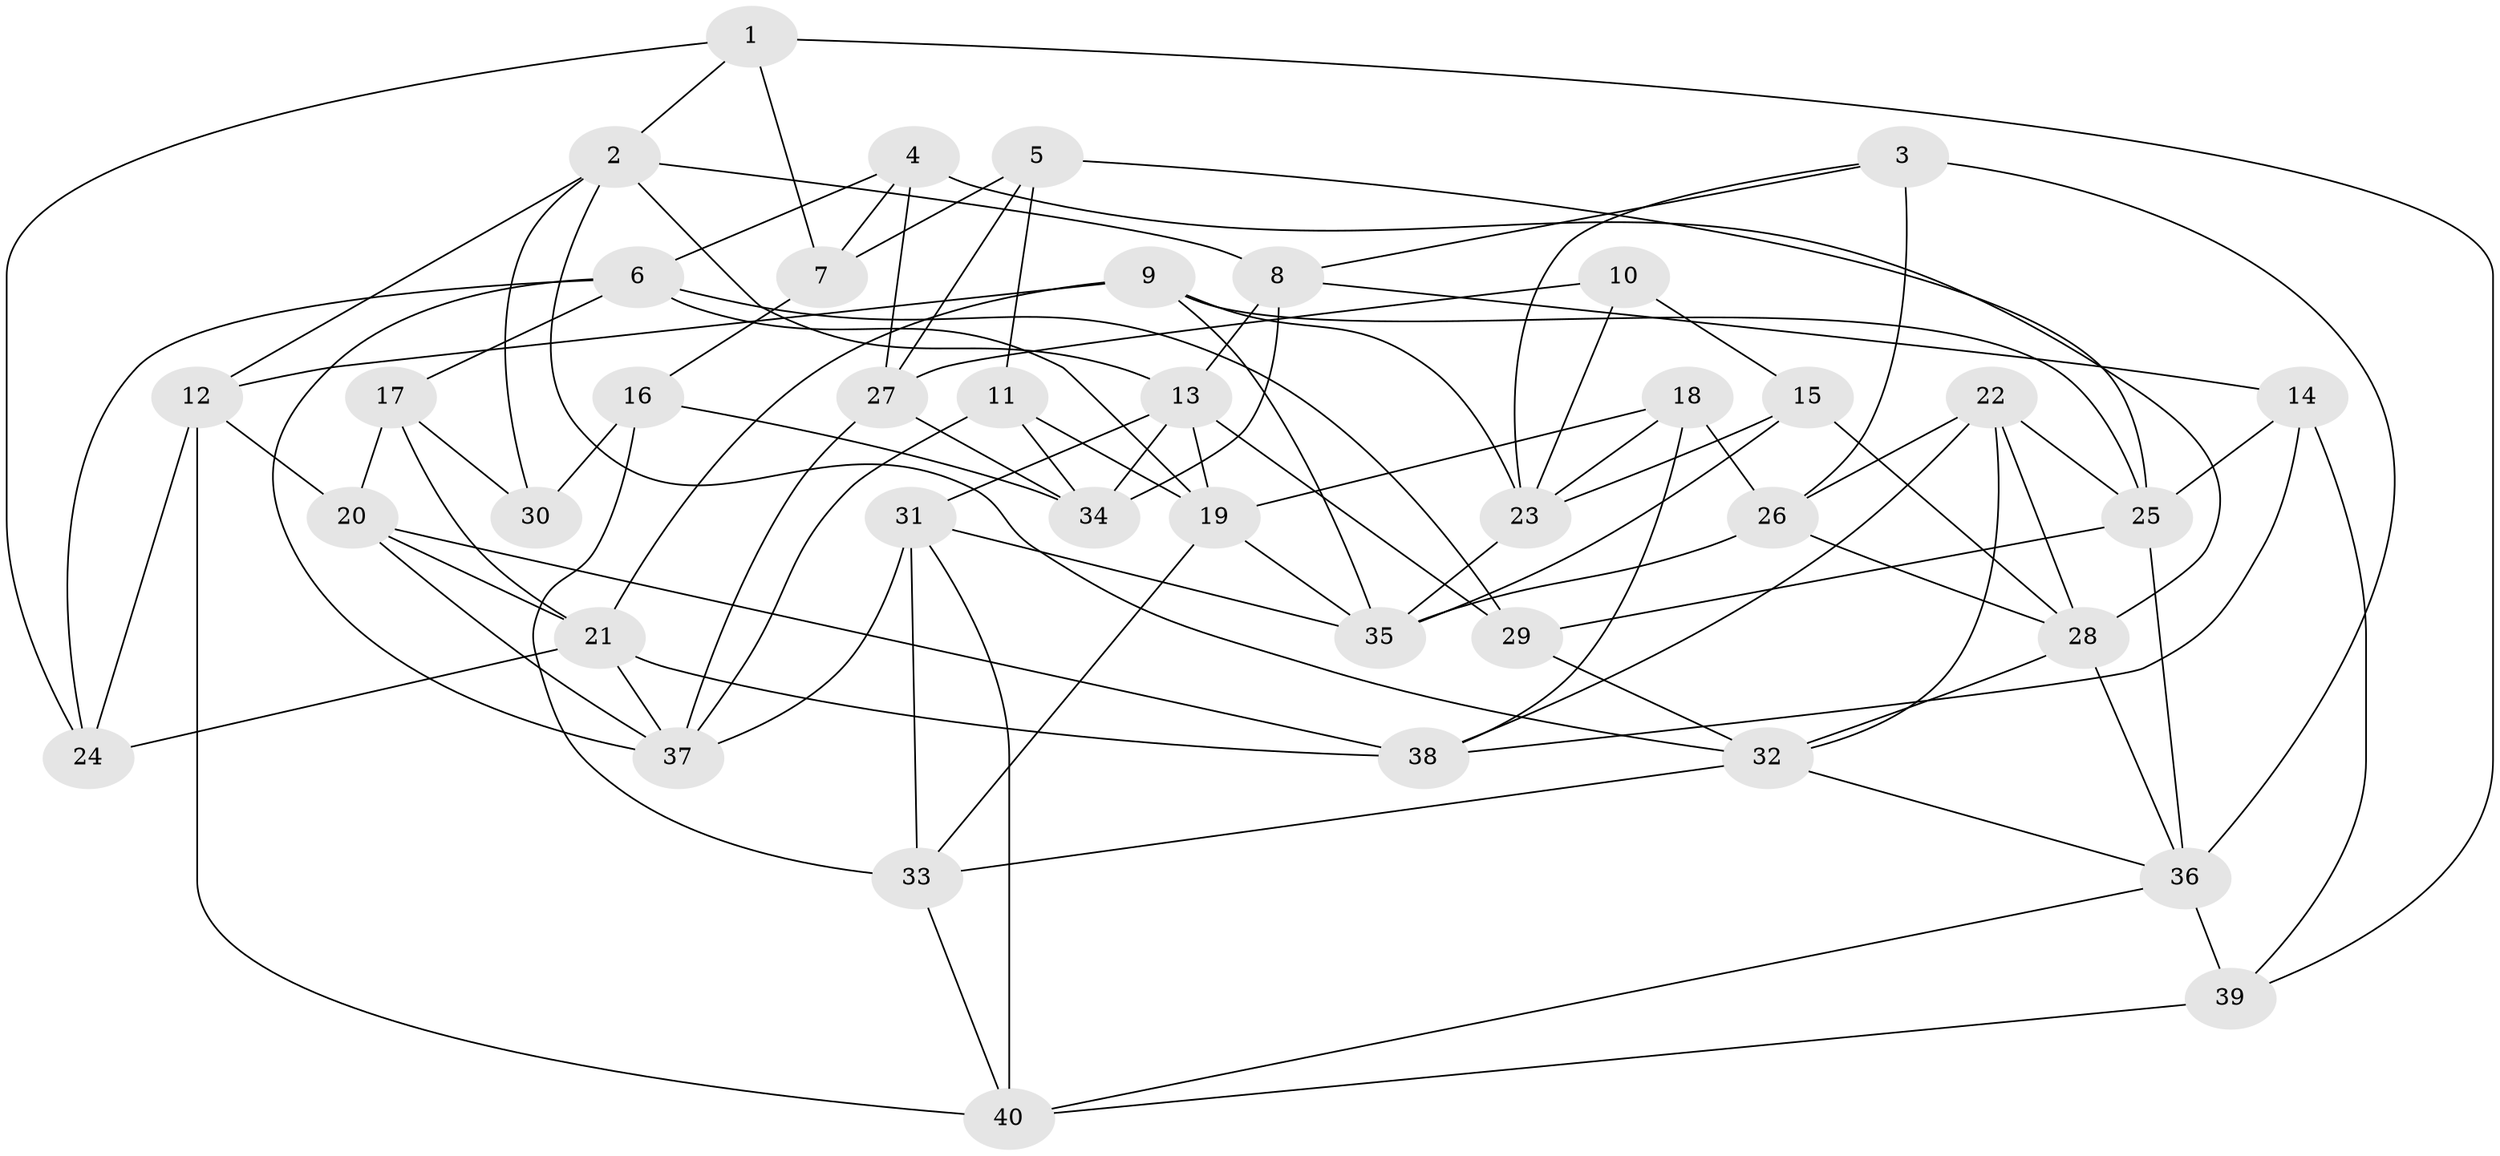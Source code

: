 // original degree distribution, {4: 1.0}
// Generated by graph-tools (version 1.1) at 2025/38/03/04/25 23:38:17]
// undirected, 40 vertices, 97 edges
graph export_dot {
  node [color=gray90,style=filled];
  1;
  2;
  3;
  4;
  5;
  6;
  7;
  8;
  9;
  10;
  11;
  12;
  13;
  14;
  15;
  16;
  17;
  18;
  19;
  20;
  21;
  22;
  23;
  24;
  25;
  26;
  27;
  28;
  29;
  30;
  31;
  32;
  33;
  34;
  35;
  36;
  37;
  38;
  39;
  40;
  1 -- 2 [weight=1.0];
  1 -- 7 [weight=1.0];
  1 -- 24 [weight=1.0];
  1 -- 39 [weight=1.0];
  2 -- 8 [weight=1.0];
  2 -- 12 [weight=1.0];
  2 -- 13 [weight=1.0];
  2 -- 30 [weight=1.0];
  2 -- 32 [weight=1.0];
  3 -- 8 [weight=1.0];
  3 -- 23 [weight=1.0];
  3 -- 26 [weight=1.0];
  3 -- 36 [weight=1.0];
  4 -- 6 [weight=1.0];
  4 -- 7 [weight=1.0];
  4 -- 27 [weight=1.0];
  4 -- 28 [weight=1.0];
  5 -- 7 [weight=1.0];
  5 -- 11 [weight=1.0];
  5 -- 25 [weight=1.0];
  5 -- 27 [weight=1.0];
  6 -- 17 [weight=1.0];
  6 -- 19 [weight=1.0];
  6 -- 24 [weight=1.0];
  6 -- 29 [weight=1.0];
  6 -- 37 [weight=1.0];
  7 -- 16 [weight=1.0];
  8 -- 13 [weight=1.0];
  8 -- 14 [weight=1.0];
  8 -- 34 [weight=2.0];
  9 -- 12 [weight=2.0];
  9 -- 21 [weight=1.0];
  9 -- 23 [weight=1.0];
  9 -- 25 [weight=1.0];
  9 -- 35 [weight=1.0];
  10 -- 15 [weight=1.0];
  10 -- 23 [weight=1.0];
  10 -- 27 [weight=2.0];
  11 -- 19 [weight=1.0];
  11 -- 34 [weight=1.0];
  11 -- 37 [weight=1.0];
  12 -- 20 [weight=1.0];
  12 -- 24 [weight=1.0];
  12 -- 40 [weight=1.0];
  13 -- 19 [weight=1.0];
  13 -- 29 [weight=1.0];
  13 -- 31 [weight=1.0];
  13 -- 34 [weight=1.0];
  14 -- 25 [weight=1.0];
  14 -- 38 [weight=1.0];
  14 -- 39 [weight=1.0];
  15 -- 23 [weight=1.0];
  15 -- 28 [weight=1.0];
  15 -- 35 [weight=1.0];
  16 -- 30 [weight=2.0];
  16 -- 33 [weight=2.0];
  16 -- 34 [weight=1.0];
  17 -- 20 [weight=1.0];
  17 -- 21 [weight=1.0];
  17 -- 30 [weight=1.0];
  18 -- 19 [weight=1.0];
  18 -- 23 [weight=1.0];
  18 -- 26 [weight=1.0];
  18 -- 38 [weight=1.0];
  19 -- 33 [weight=1.0];
  19 -- 35 [weight=1.0];
  20 -- 21 [weight=1.0];
  20 -- 37 [weight=1.0];
  20 -- 38 [weight=2.0];
  21 -- 24 [weight=1.0];
  21 -- 37 [weight=1.0];
  21 -- 38 [weight=1.0];
  22 -- 25 [weight=1.0];
  22 -- 26 [weight=2.0];
  22 -- 28 [weight=1.0];
  22 -- 32 [weight=1.0];
  22 -- 38 [weight=1.0];
  23 -- 35 [weight=1.0];
  25 -- 29 [weight=1.0];
  25 -- 36 [weight=1.0];
  26 -- 28 [weight=1.0];
  26 -- 35 [weight=1.0];
  27 -- 34 [weight=1.0];
  27 -- 37 [weight=1.0];
  28 -- 32 [weight=1.0];
  28 -- 36 [weight=1.0];
  29 -- 32 [weight=1.0];
  31 -- 33 [weight=1.0];
  31 -- 35 [weight=1.0];
  31 -- 37 [weight=1.0];
  31 -- 40 [weight=2.0];
  32 -- 33 [weight=1.0];
  32 -- 36 [weight=1.0];
  33 -- 40 [weight=1.0];
  36 -- 39 [weight=1.0];
  36 -- 40 [weight=1.0];
  39 -- 40 [weight=1.0];
}
